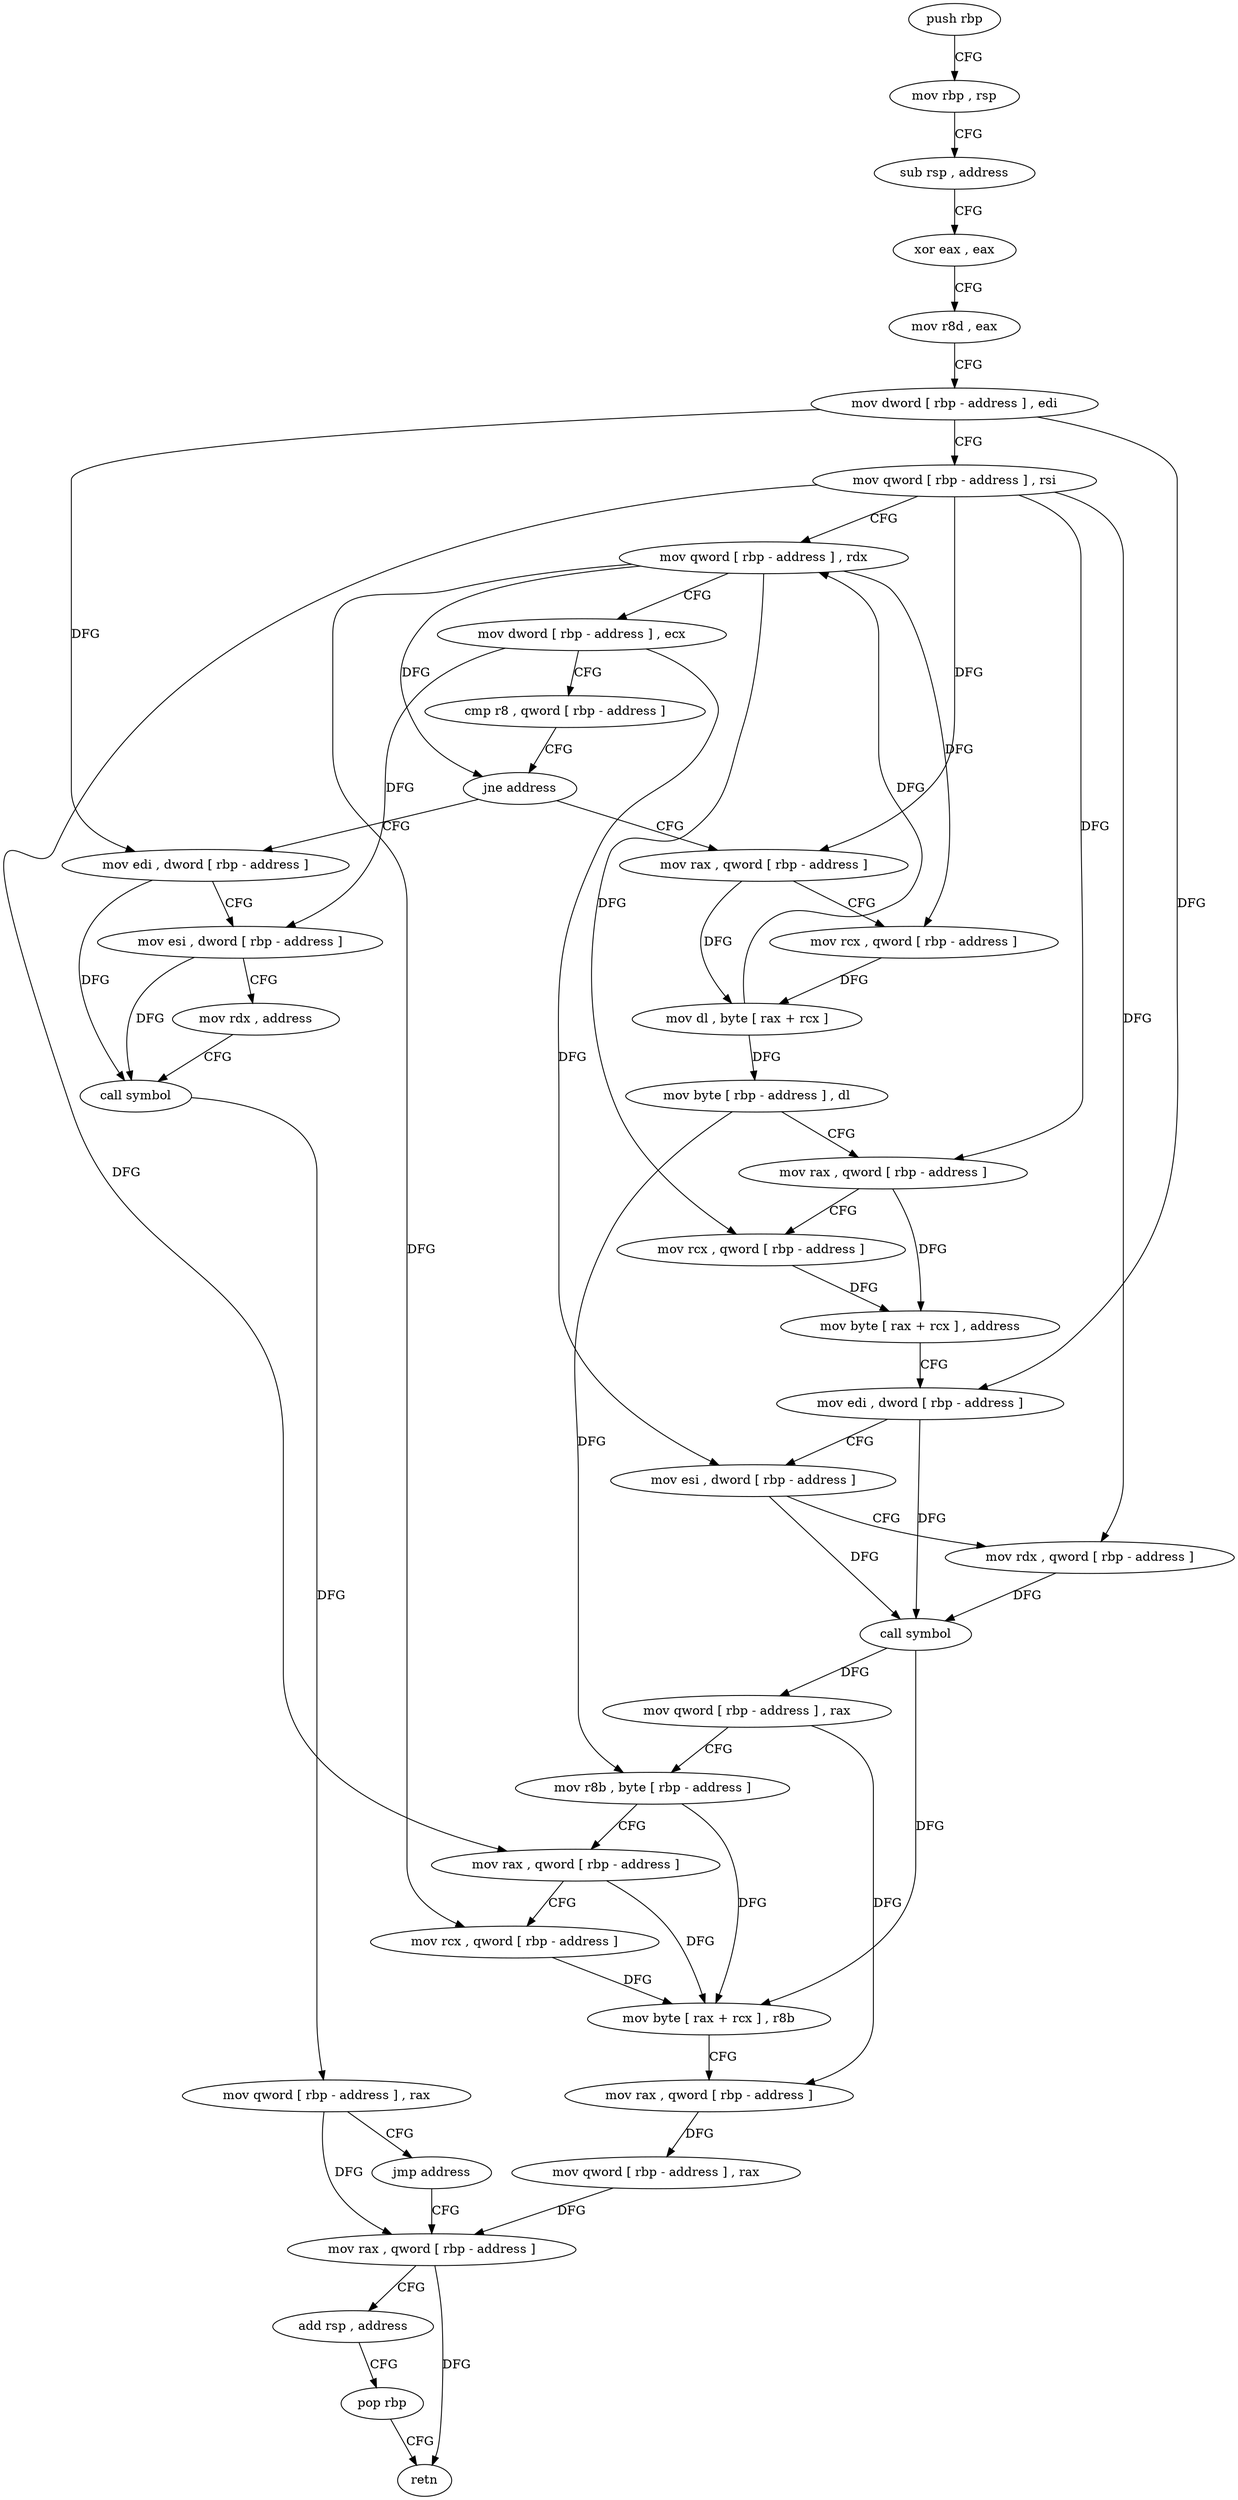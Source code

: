 digraph "func" {
"4213632" [label = "push rbp" ]
"4213633" [label = "mov rbp , rsp" ]
"4213636" [label = "sub rsp , address" ]
"4213640" [label = "xor eax , eax" ]
"4213642" [label = "mov r8d , eax" ]
"4213645" [label = "mov dword [ rbp - address ] , edi" ]
"4213648" [label = "mov qword [ rbp - address ] , rsi" ]
"4213652" [label = "mov qword [ rbp - address ] , rdx" ]
"4213656" [label = "mov dword [ rbp - address ] , ecx" ]
"4213659" [label = "cmp r8 , qword [ rbp - address ]" ]
"4213663" [label = "jne address" ]
"4213699" [label = "mov rax , qword [ rbp - address ]" ]
"4213669" [label = "mov edi , dword [ rbp - address ]" ]
"4213703" [label = "mov rcx , qword [ rbp - address ]" ]
"4213707" [label = "mov dl , byte [ rax + rcx ]" ]
"4213710" [label = "mov byte [ rbp - address ] , dl" ]
"4213713" [label = "mov rax , qword [ rbp - address ]" ]
"4213717" [label = "mov rcx , qword [ rbp - address ]" ]
"4213721" [label = "mov byte [ rax + rcx ] , address" ]
"4213725" [label = "mov edi , dword [ rbp - address ]" ]
"4213728" [label = "mov esi , dword [ rbp - address ]" ]
"4213731" [label = "mov rdx , qword [ rbp - address ]" ]
"4213735" [label = "call symbol" ]
"4213740" [label = "mov qword [ rbp - address ] , rax" ]
"4213744" [label = "mov r8b , byte [ rbp - address ]" ]
"4213748" [label = "mov rax , qword [ rbp - address ]" ]
"4213752" [label = "mov rcx , qword [ rbp - address ]" ]
"4213756" [label = "mov byte [ rax + rcx ] , r8b" ]
"4213760" [label = "mov rax , qword [ rbp - address ]" ]
"4213764" [label = "mov qword [ rbp - address ] , rax" ]
"4213768" [label = "mov rax , qword [ rbp - address ]" ]
"4213672" [label = "mov esi , dword [ rbp - address ]" ]
"4213675" [label = "mov rdx , address" ]
"4213685" [label = "call symbol" ]
"4213690" [label = "mov qword [ rbp - address ] , rax" ]
"4213694" [label = "jmp address" ]
"4213772" [label = "add rsp , address" ]
"4213776" [label = "pop rbp" ]
"4213777" [label = "retn" ]
"4213632" -> "4213633" [ label = "CFG" ]
"4213633" -> "4213636" [ label = "CFG" ]
"4213636" -> "4213640" [ label = "CFG" ]
"4213640" -> "4213642" [ label = "CFG" ]
"4213642" -> "4213645" [ label = "CFG" ]
"4213645" -> "4213648" [ label = "CFG" ]
"4213645" -> "4213725" [ label = "DFG" ]
"4213645" -> "4213669" [ label = "DFG" ]
"4213648" -> "4213652" [ label = "CFG" ]
"4213648" -> "4213699" [ label = "DFG" ]
"4213648" -> "4213713" [ label = "DFG" ]
"4213648" -> "4213731" [ label = "DFG" ]
"4213648" -> "4213748" [ label = "DFG" ]
"4213652" -> "4213656" [ label = "CFG" ]
"4213652" -> "4213663" [ label = "DFG" ]
"4213652" -> "4213703" [ label = "DFG" ]
"4213652" -> "4213717" [ label = "DFG" ]
"4213652" -> "4213752" [ label = "DFG" ]
"4213656" -> "4213659" [ label = "CFG" ]
"4213656" -> "4213728" [ label = "DFG" ]
"4213656" -> "4213672" [ label = "DFG" ]
"4213659" -> "4213663" [ label = "CFG" ]
"4213663" -> "4213699" [ label = "CFG" ]
"4213663" -> "4213669" [ label = "CFG" ]
"4213699" -> "4213703" [ label = "CFG" ]
"4213699" -> "4213707" [ label = "DFG" ]
"4213669" -> "4213672" [ label = "CFG" ]
"4213669" -> "4213685" [ label = "DFG" ]
"4213703" -> "4213707" [ label = "DFG" ]
"4213707" -> "4213710" [ label = "DFG" ]
"4213707" -> "4213652" [ label = "DFG" ]
"4213710" -> "4213713" [ label = "CFG" ]
"4213710" -> "4213744" [ label = "DFG" ]
"4213713" -> "4213717" [ label = "CFG" ]
"4213713" -> "4213721" [ label = "DFG" ]
"4213717" -> "4213721" [ label = "DFG" ]
"4213721" -> "4213725" [ label = "CFG" ]
"4213725" -> "4213728" [ label = "CFG" ]
"4213725" -> "4213735" [ label = "DFG" ]
"4213728" -> "4213731" [ label = "CFG" ]
"4213728" -> "4213735" [ label = "DFG" ]
"4213731" -> "4213735" [ label = "DFG" ]
"4213735" -> "4213740" [ label = "DFG" ]
"4213735" -> "4213756" [ label = "DFG" ]
"4213740" -> "4213744" [ label = "CFG" ]
"4213740" -> "4213760" [ label = "DFG" ]
"4213744" -> "4213748" [ label = "CFG" ]
"4213744" -> "4213756" [ label = "DFG" ]
"4213748" -> "4213752" [ label = "CFG" ]
"4213748" -> "4213756" [ label = "DFG" ]
"4213752" -> "4213756" [ label = "DFG" ]
"4213756" -> "4213760" [ label = "CFG" ]
"4213760" -> "4213764" [ label = "DFG" ]
"4213764" -> "4213768" [ label = "DFG" ]
"4213768" -> "4213772" [ label = "CFG" ]
"4213768" -> "4213777" [ label = "DFG" ]
"4213672" -> "4213675" [ label = "CFG" ]
"4213672" -> "4213685" [ label = "DFG" ]
"4213675" -> "4213685" [ label = "CFG" ]
"4213685" -> "4213690" [ label = "DFG" ]
"4213690" -> "4213694" [ label = "CFG" ]
"4213690" -> "4213768" [ label = "DFG" ]
"4213694" -> "4213768" [ label = "CFG" ]
"4213772" -> "4213776" [ label = "CFG" ]
"4213776" -> "4213777" [ label = "CFG" ]
}
